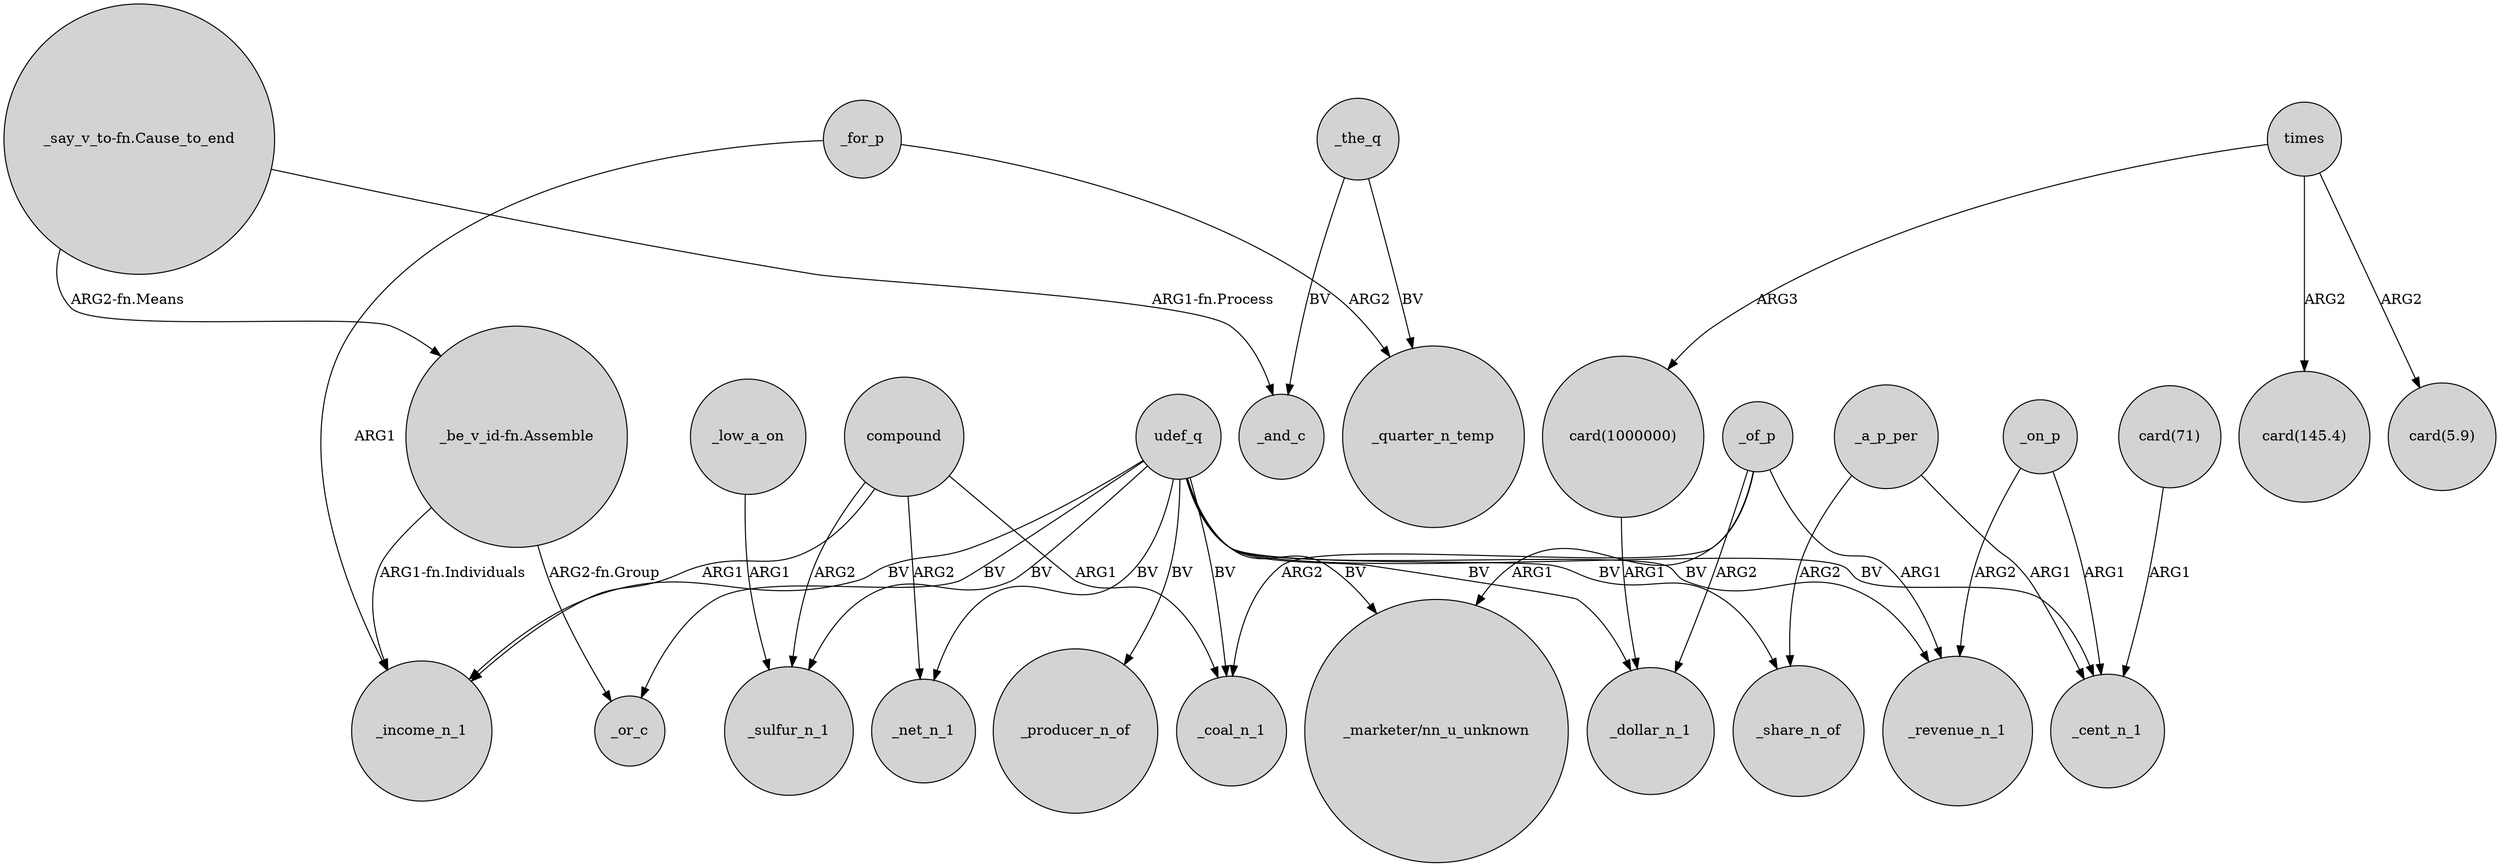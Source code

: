 digraph {
	node [shape=circle style=filled]
	compound -> _coal_n_1 [label=ARG1]
	"_be_v_id-fn.Assemble" -> _income_n_1 [label="ARG1-fn.Individuals"]
	_low_a_on -> _sulfur_n_1 [label=ARG1]
	compound -> _sulfur_n_1 [label=ARG2]
	compound -> _net_n_1 [label=ARG2]
	udef_q -> _coal_n_1 [label=BV]
	_a_p_per -> _cent_n_1 [label=ARG1]
	_the_q -> _and_c [label=BV]
	_of_p -> "_marketer/nn_u_unknown" [label=ARG1]
	udef_q -> _income_n_1 [label=BV]
	_for_p -> _income_n_1 [label=ARG1]
	_the_q -> _quarter_n_temp [label=BV]
	times -> "card(1000000)" [label=ARG3]
	_on_p -> _revenue_n_1 [label=ARG2]
	"card(71)" -> _cent_n_1 [label=ARG1]
	_of_p -> _revenue_n_1 [label=ARG1]
	udef_q -> _producer_n_of [label=BV]
	udef_q -> _cent_n_1 [label=BV]
	udef_q -> _revenue_n_1 [label=BV]
	"_be_v_id-fn.Assemble" -> _or_c [label="ARG2-fn.Group"]
	"_say_v_to-fn.Cause_to_end" -> _and_c [label="ARG1-fn.Process"]
	udef_q -> _or_c [label=BV]
	_of_p -> _coal_n_1 [label=ARG2]
	compound -> _income_n_1 [label=ARG1]
	_a_p_per -> _share_n_of [label=ARG2]
	_for_p -> _quarter_n_temp [label=ARG2]
	udef_q -> _sulfur_n_1 [label=BV]
	udef_q -> _share_n_of [label=BV]
	udef_q -> _net_n_1 [label=BV]
	times -> "card(145.4)" [label=ARG2]
	udef_q -> _dollar_n_1 [label=BV]
	"card(1000000)" -> _dollar_n_1 [label=ARG1]
	"_say_v_to-fn.Cause_to_end" -> "_be_v_id-fn.Assemble" [label="ARG2-fn.Means"]
	_of_p -> _dollar_n_1 [label=ARG2]
	udef_q -> "_marketer/nn_u_unknown" [label=BV]
	_on_p -> _cent_n_1 [label=ARG1]
	times -> "card(5.9)" [label=ARG2]
}
